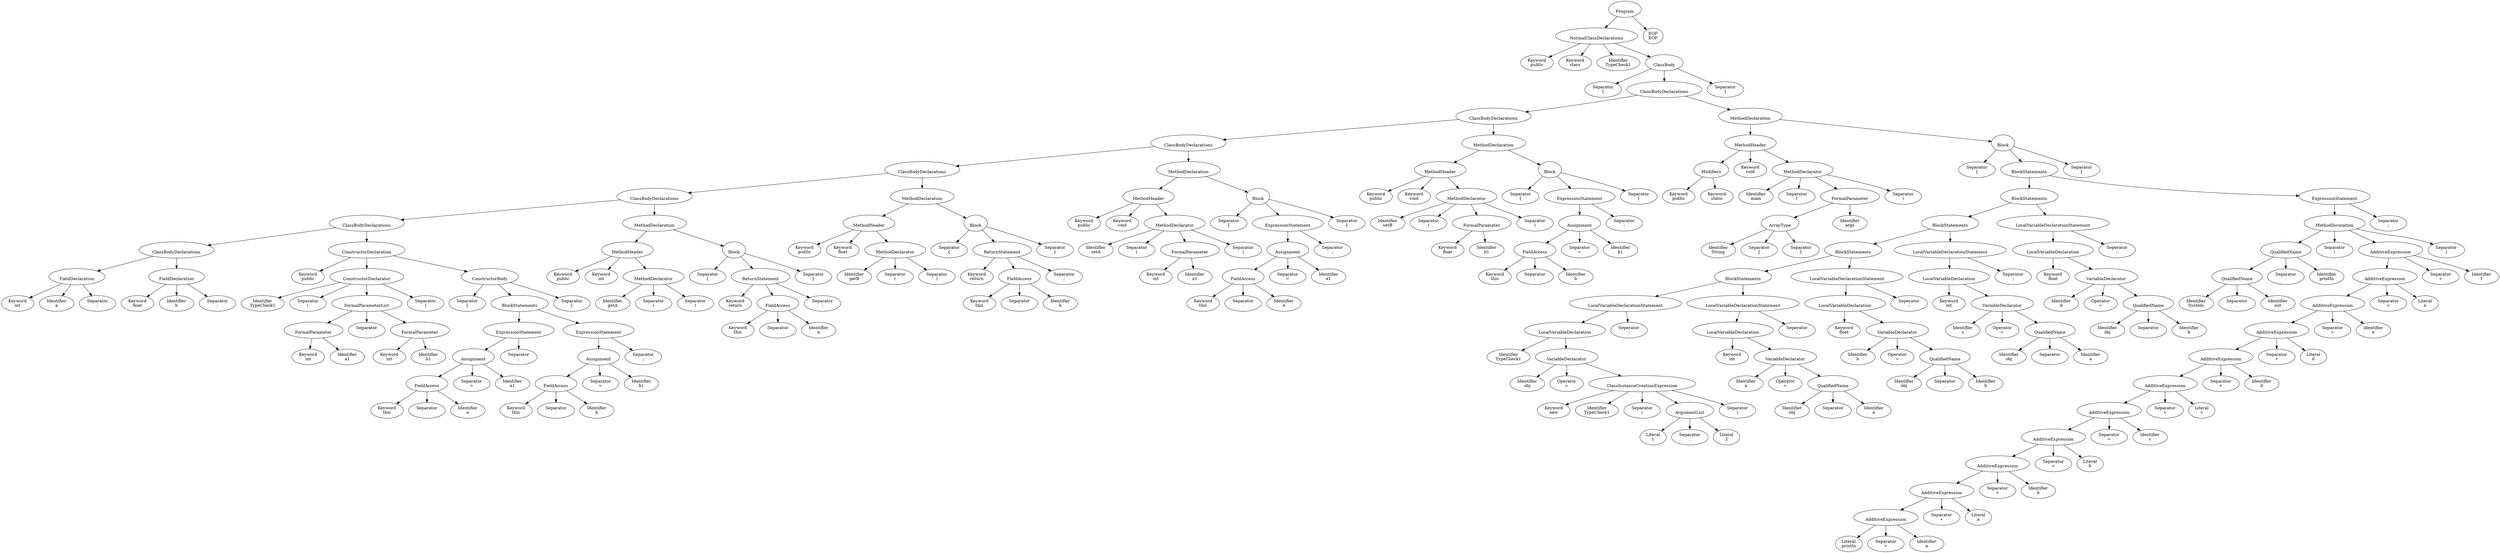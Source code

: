 digraph PARSE_TREE {
  node0 [label="\nProgram"];
  node0 -> node1;
  node1 [label="\nNormalClassDeclarations"];
  node1 -> node2;
  node2 [label="Keyword\npublic"];
  node1 -> node3;
  node3 [label="Keyword\nclass"];
  node1 -> node4;
  node4 [label="Identifier\nTypeCheck1"];
  node1 -> node5;
  node5 [label="\nClassBody"];
  node5 -> node6;
  node6 [label="Separator\n{"];
  node5 -> node7;
  node7 [label="\nClassBodyDeclarations"];
  node7 -> node8;
  node8 [label="\nClassBodyDeclarations"];
  node8 -> node9;
  node9 [label="\nClassBodyDeclarations"];
  node9 -> node10;
  node10 [label="\nClassBodyDeclarations"];
  node10 -> node11;
  node11 [label="\nClassBodyDeclarations"];
  node11 -> node12;
  node12 [label="\nClassBodyDeclarations"];
  node12 -> node13;
  node13 [label="\nClassBodyDeclarations"];
  node13 -> node14;
  node14 [label="\nFieldDeclaration"];
  node14 -> node15;
  node15 [label="Keyword\nint"];
  node14 -> node16;
  node16 [label="Identifier\na"];
  node14 -> node17;
  node17 [label="Separator\n;"];
  node13 -> node18;
  node18 [label="\nFieldDeclaration"];
  node18 -> node19;
  node19 [label="Keyword\nfloat"];
  node18 -> node20;
  node20 [label="Identifier\nb"];
  node18 -> node21;
  node21 [label="Separator\n;"];
  node12 -> node22;
  node22 [label="\nConstructorDeclaration"];
  node22 -> node23;
  node23 [label="Keyword\npublic"];
  node22 -> node24;
  node24 [label="\nConstructorDeclarator"];
  node24 -> node25;
  node25 [label="Identifier\nTypeCheck1"];
  node24 -> node26;
  node26 [label="Separator\n("];
  node24 -> node27;
  node27 [label="\nFormalParameterList"];
  node27 -> node28;
  node28 [label="\nFormalParameter"];
  node28 -> node29;
  node29 [label="Keyword\nint"];
  node28 -> node30;
  node30 [label="Identifier\na1"];
  node27 -> node31;
  node31 [label="Separator\n,"];
  node27 -> node32;
  node32 [label="\nFormalParameter"];
  node32 -> node33;
  node33 [label="Keyword\nint"];
  node32 -> node34;
  node34 [label="Identifier\nb1"];
  node24 -> node35;
  node35 [label="Separator\n)"];
  node22 -> node36;
  node36 [label="\nConstructorBody"];
  node36 -> node37;
  node37 [label="Separator\n{"];
  node36 -> node38;
  node38 [label="\nBlockStatements"];
  node38 -> node39;
  node39 [label="\nExpressionStatement"];
  node39 -> node40;
  node40 [label="\nAssignment"];
  node40 -> node41;
  node41 [label="\nFieldAccess"];
  node41 -> node42;
  node42 [label="Keyword\nthis"];
  node41 -> node43;
  node43 [label="Separator\n."];
  node41 -> node44;
  node44 [label="Identifier\na"];
  node40 -> node45;
  node45 [label="Separator\n="];
  node40 -> node46;
  node46 [label="Identifier\na1"];
  node39 -> node47;
  node47 [label="Separator\n;"];
  node38 -> node48;
  node48 [label="\nExpressionStatement"];
  node48 -> node49;
  node49 [label="\nAssignment"];
  node49 -> node50;
  node50 [label="\nFieldAccess"];
  node50 -> node51;
  node51 [label="Keyword\nthis"];
  node50 -> node52;
  node52 [label="Separator\n."];
  node50 -> node53;
  node53 [label="Identifier\nb"];
  node49 -> node54;
  node54 [label="Separator\n="];
  node49 -> node55;
  node55 [label="Identifier\nb1"];
  node48 -> node56;
  node56 [label="Separator\n;"];
  node36 -> node57;
  node57 [label="Separator\n}"];
  node11 -> node58;
  node58 [label="\nMethodDeclaration"];
  node58 -> node59;
  node59 [label="\nMethodHeader"];
  node59 -> node60;
  node60 [label="Keyword\npublic"];
  node59 -> node61;
  node61 [label="Keyword\nint"];
  node59 -> node62;
  node62 [label="\nMethodDeclarator"];
  node62 -> node63;
  node63 [label="Identifier\ngetA"];
  node62 -> node64;
  node64 [label="Separator\n("];
  node62 -> node65;
  node65 [label="Separator\n)"];
  node58 -> node66;
  node66 [label="\nBlock"];
  node66 -> node67;
  node67 [label="Separator\n{"];
  node66 -> node68;
  node68 [label="\nReturnStatement"];
  node68 -> node69;
  node69 [label="Keyword\nreturn"];
  node68 -> node70;
  node70 [label="\nFieldAccess"];
  node70 -> node71;
  node71 [label="Keyword\nthis"];
  node70 -> node72;
  node72 [label="Separator\n."];
  node70 -> node73;
  node73 [label="Identifier\na"];
  node68 -> node74;
  node74 [label="Separator\n;"];
  node66 -> node75;
  node75 [label="Separator\n}"];
  node10 -> node76;
  node76 [label="\nMethodDeclaration"];
  node76 -> node77;
  node77 [label="\nMethodHeader"];
  node77 -> node78;
  node78 [label="Keyword\npublic"];
  node77 -> node79;
  node79 [label="Keyword\nfloat"];
  node77 -> node80;
  node80 [label="\nMethodDeclarator"];
  node80 -> node81;
  node81 [label="Identifier\ngetB"];
  node80 -> node82;
  node82 [label="Separator\n("];
  node80 -> node83;
  node83 [label="Separator\n)"];
  node76 -> node84;
  node84 [label="\nBlock"];
  node84 -> node85;
  node85 [label="Separator\n{"];
  node84 -> node86;
  node86 [label="\nReturnStatement"];
  node86 -> node87;
  node87 [label="Keyword\nreturn"];
  node86 -> node88;
  node88 [label="\nFieldAccess"];
  node88 -> node89;
  node89 [label="Keyword\nthis"];
  node88 -> node90;
  node90 [label="Separator\n."];
  node88 -> node91;
  node91 [label="Identifier\nb"];
  node86 -> node92;
  node92 [label="Separator\n;"];
  node84 -> node93;
  node93 [label="Separator\n}"];
  node9 -> node94;
  node94 [label="\nMethodDeclaration"];
  node94 -> node95;
  node95 [label="\nMethodHeader"];
  node95 -> node96;
  node96 [label="Keyword\npublic"];
  node95 -> node97;
  node97 [label="Keyword\nvoid"];
  node95 -> node98;
  node98 [label="\nMethodDeclarator"];
  node98 -> node99;
  node99 [label="Identifier\nsetA"];
  node98 -> node100;
  node100 [label="Separator\n("];
  node98 -> node101;
  node101 [label="\nFormalParameter"];
  node101 -> node102;
  node102 [label="Keyword\nint"];
  node101 -> node103;
  node103 [label="Identifier\na1"];
  node98 -> node104;
  node104 [label="Separator\n)"];
  node94 -> node105;
  node105 [label="\nBlock"];
  node105 -> node106;
  node106 [label="Separator\n{"];
  node105 -> node107;
  node107 [label="\nExpressionStatement"];
  node107 -> node108;
  node108 [label="\nAssignment"];
  node108 -> node109;
  node109 [label="\nFieldAccess"];
  node109 -> node110;
  node110 [label="Keyword\nthis"];
  node109 -> node111;
  node111 [label="Separator\n."];
  node109 -> node112;
  node112 [label="Identifier\na"];
  node108 -> node113;
  node113 [label="Separator\n="];
  node108 -> node114;
  node114 [label="Identifier\na1"];
  node107 -> node115;
  node115 [label="Separator\n;"];
  node105 -> node116;
  node116 [label="Separator\n}"];
  node8 -> node117;
  node117 [label="\nMethodDeclaration"];
  node117 -> node118;
  node118 [label="\nMethodHeader"];
  node118 -> node119;
  node119 [label="Keyword\npublic"];
  node118 -> node120;
  node120 [label="Keyword\nvoid"];
  node118 -> node121;
  node121 [label="\nMethodDeclarator"];
  node121 -> node122;
  node122 [label="Identifier\nsetB"];
  node121 -> node123;
  node123 [label="Separator\n("];
  node121 -> node124;
  node124 [label="\nFormalParameter"];
  node124 -> node125;
  node125 [label="Keyword\nfloat"];
  node124 -> node126;
  node126 [label="Identifier\nb1"];
  node121 -> node127;
  node127 [label="Separator\n)"];
  node117 -> node128;
  node128 [label="\nBlock"];
  node128 -> node129;
  node129 [label="Separator\n{"];
  node128 -> node130;
  node130 [label="\nExpressionStatement"];
  node130 -> node131;
  node131 [label="\nAssignment"];
  node131 -> node132;
  node132 [label="\nFieldAccess"];
  node132 -> node133;
  node133 [label="Keyword\nthis"];
  node132 -> node134;
  node134 [label="Separator\n."];
  node132 -> node135;
  node135 [label="Identifier\nb"];
  node131 -> node136;
  node136 [label="Separator\n="];
  node131 -> node137;
  node137 [label="Identifier\nb1"];
  node130 -> node138;
  node138 [label="Separator\n;"];
  node128 -> node139;
  node139 [label="Separator\n}"];
  node7 -> node140;
  node140 [label="\nMethodDeclaration"];
  node140 -> node141;
  node141 [label="\nMethodHeader"];
  node141 -> node142;
  node142 [label="\nModifiers"];
  node142 -> node143;
  node143 [label="Keyword\npublic"];
  node142 -> node144;
  node144 [label="Keyword\nstatic"];
  node141 -> node145;
  node145 [label="Keyword\nvoid"];
  node141 -> node146;
  node146 [label="\nMethodDeclarator"];
  node146 -> node147;
  node147 [label="Identifier\nmain"];
  node146 -> node148;
  node148 [label="Separator\n("];
  node146 -> node149;
  node149 [label="\nFormalParameter"];
  node149 -> node150;
  node150 [label="\nArrayType"];
  node150 -> node151;
  node151 [label="Identifier\nString"];
  node150 -> node152;
  node152 [label="Separator\n{"];
  node150 -> node153;
  node153 [label="Separator\n}"];
  node149 -> node154;
  node154 [label="Identifier\nargs"];
  node146 -> node155;
  node155 [label="Separator\n)"];
  node140 -> node156;
  node156 [label="\nBlock"];
  node156 -> node157;
  node157 [label="Separator\n{"];
  node156 -> node158;
  node158 [label="\nBlockStatements"];
  node158 -> node159;
  node159 [label="\nBlockStatements"];
  node159 -> node160;
  node160 [label="\nBlockStatements"];
  node160 -> node161;
  node161 [label="\nBlockStatements"];
  node161 -> node162;
  node162 [label="\nBlockStatements"];
  node162 -> node163;
  node163 [label="\nLocalVariableDeclarationStatement"];
  node163 -> node164;
  node164 [label="\nLocalVariableDeclaration"];
  node164 -> node165;
  node165 [label="Identifier\nTypeCheck1"];
  node164 -> node166;
  node166 [label="\nVariableDeclarator"];
  node166 -> node167;
  node167 [label="Identifier\nobj"];
  node166 -> node168;
  node168 [label="Operator\n="];
  node166 -> node169;
  node169 [label="\nClassInstanceCreationExpression"];
  node169 -> node170;
  node170 [label="Keyword\nnew"];
  node169 -> node171;
  node171 [label="Identifier\nTypeCheck1"];
  node169 -> node172;
  node172 [label="Separator\n("];
  node169 -> node173;
  node173 [label="\nArgumentList"];
  node173 -> node174;
  node174 [label="Literal\n1"];
  node173 -> node175;
  node175 [label="Separator\n,"];
  node173 -> node176;
  node176 [label="Literal\n2"];
  node169 -> node177;
  node177 [label="Separator\n)"];
  node163 -> node178;
  node178 [label="Seperator\n;"];
  node162 -> node179;
  node179 [label="\nLocalVariableDeclarationStatement"];
  node179 -> node180;
  node180 [label="\nLocalVariableDeclaration"];
  node180 -> node181;
  node181 [label="Keyword\nint"];
  node180 -> node182;
  node182 [label="\nVariableDeclarator"];
  node182 -> node183;
  node183 [label="Identifier\na"];
  node182 -> node184;
  node184 [label="Operator\n="];
  node182 -> node185;
  node185 [label="\nQualifiedName"];
  node185 -> node186;
  node186 [label="Identifier\nobj"];
  node185 -> node187;
  node187 [label="Separator\n."];
  node185 -> node188;
  node188 [label="Identifier\na"];
  node179 -> node189;
  node189 [label="Seperator\n;"];
  node161 -> node190;
  node190 [label="\nLocalVariableDeclarationStatement"];
  node190 -> node191;
  node191 [label="\nLocalVariableDeclaration"];
  node191 -> node192;
  node192 [label="Keyword\nfloat"];
  node191 -> node193;
  node193 [label="\nVariableDeclarator"];
  node193 -> node194;
  node194 [label="Identifier\nb"];
  node193 -> node195;
  node195 [label="Operator\n="];
  node193 -> node196;
  node196 [label="\nQualifiedName"];
  node196 -> node197;
  node197 [label="Identifier\nobj"];
  node196 -> node198;
  node198 [label="Separator\n."];
  node196 -> node199;
  node199 [label="Identifier\nb"];
  node190 -> node200;
  node200 [label="Seperator\n;"];
  node160 -> node201;
  node201 [label="\nLocalVariableDeclarationStatement"];
  node201 -> node202;
  node202 [label="\nLocalVariableDeclaration"];
  node202 -> node203;
  node203 [label="Keyword\nint"];
  node202 -> node204;
  node204 [label="\nVariableDeclarator"];
  node204 -> node205;
  node205 [label="Identifier\nc"];
  node204 -> node206;
  node206 [label="Operator\n="];
  node204 -> node207;
  node207 [label="\nQualifiedName"];
  node207 -> node208;
  node208 [label="Identifier\nobj"];
  node207 -> node209;
  node209 [label="Separator\n."];
  node207 -> node210;
  node210 [label="Identifier\na"];
  node201 -> node211;
  node211 [label="Seperator\n;"];
  node159 -> node212;
  node212 [label="\nLocalVariableDeclarationStatement"];
  node212 -> node213;
  node213 [label="\nLocalVariableDeclaration"];
  node213 -> node214;
  node214 [label="Keyword\nfloat"];
  node213 -> node215;
  node215 [label="\nVariableDeclarator"];
  node215 -> node216;
  node216 [label="Identifier\nd"];
  node215 -> node217;
  node217 [label="Operator\n="];
  node215 -> node218;
  node218 [label="\nQualifiedName"];
  node218 -> node219;
  node219 [label="Identifier\nobj"];
  node218 -> node220;
  node220 [label="Separator\n."];
  node218 -> node221;
  node221 [label="Identifier\nb"];
  node212 -> node222;
  node222 [label="Seperator\n;"];
  node158 -> node223;
  node223 [label="\nExpressionStatement"];
  node223 -> node224;
  node224 [label="\nMethodInvocation"];
  node224 -> node225;
  node225 [label="\nQualifiedName"];
  node225 -> node226;
  node226 [label="\nQualifiedName"];
  node226 -> node227;
  node227 [label="Identifier\nSystem"];
  node226 -> node228;
  node228 [label="Separator\n."];
  node226 -> node229;
  node229 [label="Identifier\nout"];
  node225 -> node230;
  node230 [label="Separator\n."];
  node225 -> node231;
  node231 [label="Identifier\nprintln"];
  node224 -> node232;
  node232 [label="Separator\n("];
  node224 -> node233;
  node233 [label="\nAdditiveExpression"];
  node233 -> node234;
  node234 [label="\nAdditiveExpression"];
  node234 -> node235;
  node235 [label="\nAdditiveExpression"];
  node235 -> node236;
  node236 [label="\nAdditiveExpression"];
  node236 -> node237;
  node237 [label="\nAdditiveExpression"];
  node237 -> node238;
  node238 [label="\nAdditiveExpression"];
  node238 -> node239;
  node239 [label="\nAdditiveExpression"];
  node239 -> node240;
  node240 [label="\nAdditiveExpression"];
  node240 -> node241;
  node241 [label="\nAdditiveExpression"];
  node241 -> node242;
  node242 [label="\nAdditiveExpression"];
  node242 -> node243;
  node243 [label="\nAdditiveExpression"];
  node243 -> node244;
  node244 [label="Literal\nprintln"];
  node243 -> node245;
  node245 [label="Separator\n+"];
  node243 -> node246;
  node246 [label="Identifier\na"];
  node242 -> node247;
  node247 [label="Separator\n+"];
  node242 -> node248;
  node248 [label="Literal\na"];
  node241 -> node249;
  node249 [label="Separator\n+"];
  node241 -> node250;
  node250 [label="Identifier\nb"];
  node240 -> node251;
  node251 [label="Separator\n+"];
  node240 -> node252;
  node252 [label="Literal\nb"];
  node239 -> node253;
  node253 [label="Separator\n+"];
  node239 -> node254;
  node254 [label="Identifier\nc"];
  node238 -> node255;
  node255 [label="Separator\n+"];
  node238 -> node256;
  node256 [label="Literal\nc"];
  node237 -> node257;
  node257 [label="Separator\n+"];
  node237 -> node258;
  node258 [label="Identifier\nd"];
  node236 -> node259;
  node259 [label="Separator\n+"];
  node236 -> node260;
  node260 [label="Literal\nd"];
  node235 -> node261;
  node261 [label="Separator\n+"];
  node235 -> node262;
  node262 [label="Identifier\ne"];
  node234 -> node263;
  node263 [label="Separator\n+"];
  node234 -> node264;
  node264 [label="Literal\ne"];
  node233 -> node265;
  node265 [label="Separator\n+"];
  node233 -> node266;
  node266 [label="Identifier\nf"];
  node224 -> node267;
  node267 [label="Separator\n)"];
  node223 -> node268;
  node268 [label="Separator\n;"];
  node156 -> node269;
  node269 [label="Separator\n}"];
  node5 -> node270;
  node270 [label="Separator\n}"];
  node0 -> node271;
  node271 [label="EOF\nEOF"];
}
